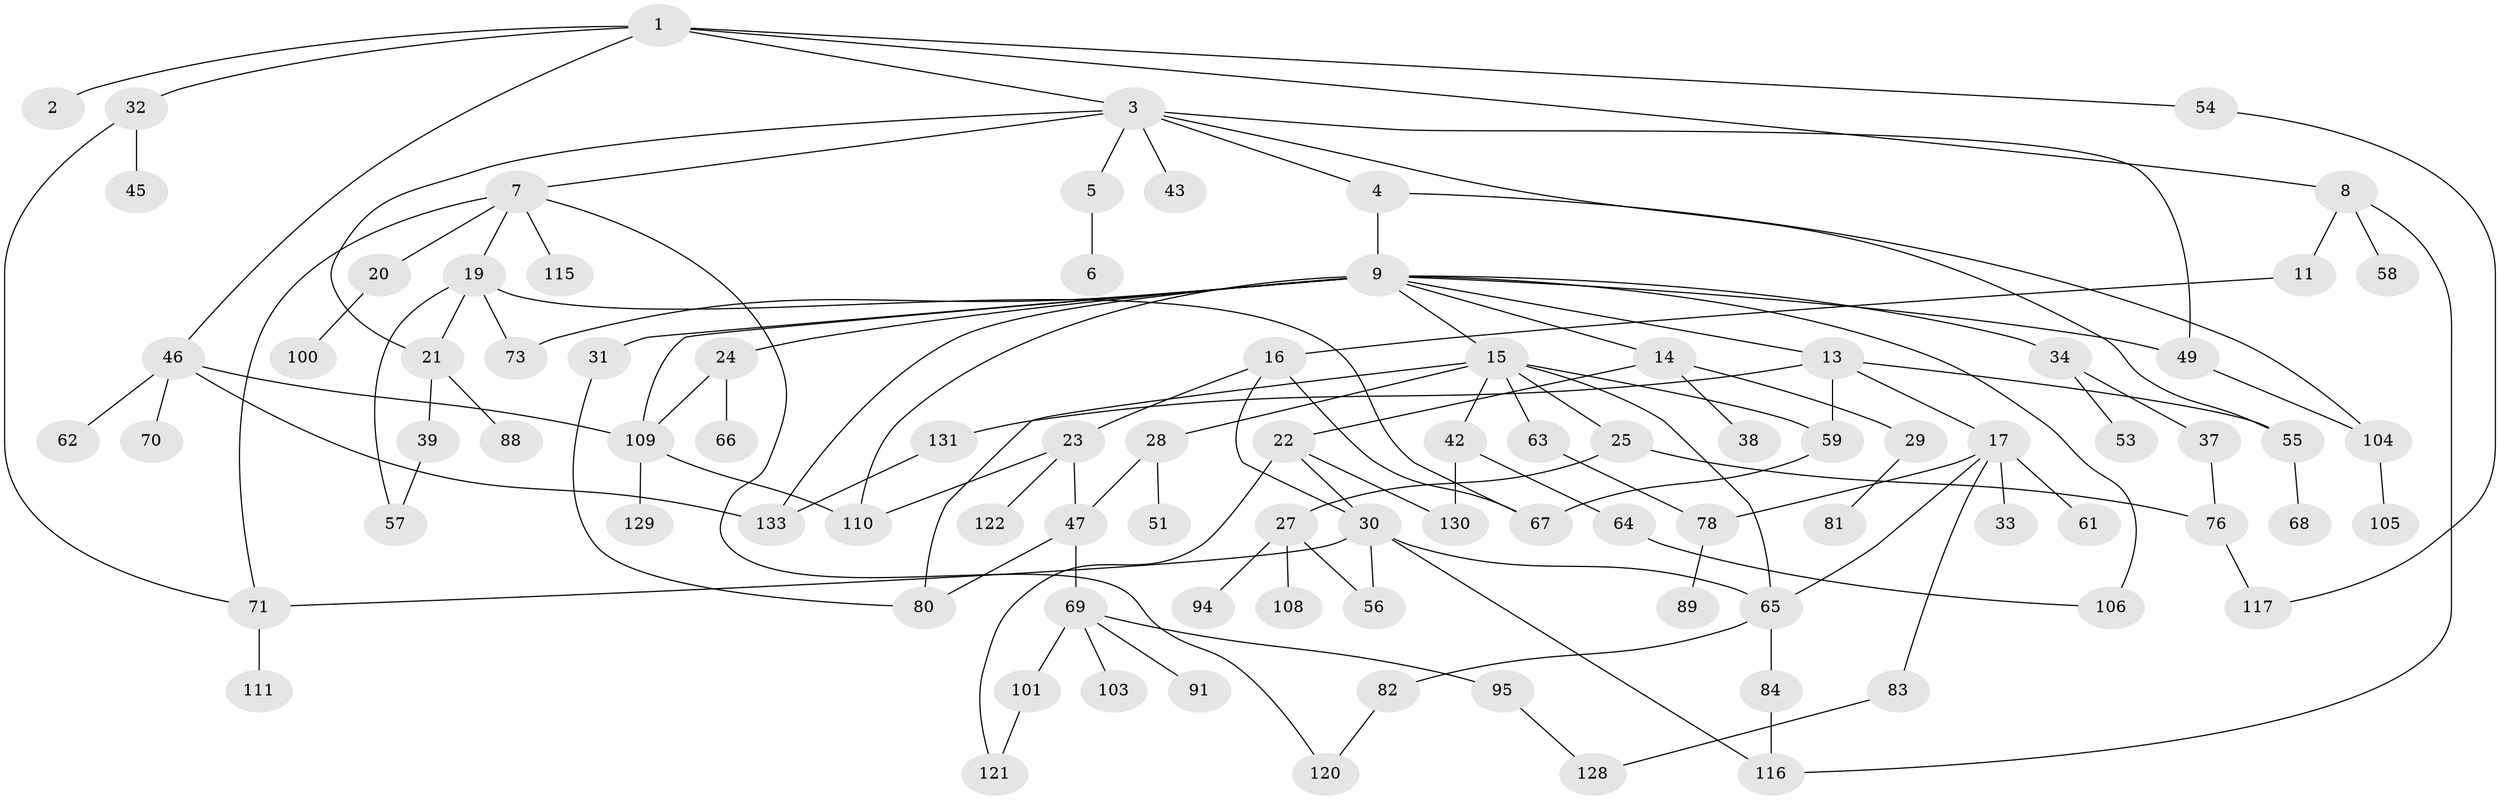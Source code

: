 // original degree distribution, {6: 0.022058823529411766, 1: 0.27205882352941174, 3: 0.16911764705882354, 2: 0.3602941176470588, 5: 0.0661764705882353, 8: 0.014705882352941176, 4: 0.08823529411764706, 7: 0.007352941176470588}
// Generated by graph-tools (version 1.1) at 2025/41/03/06/25 10:41:30]
// undirected, 92 vertices, 125 edges
graph export_dot {
graph [start="1"]
  node [color=gray90,style=filled];
  1 [super="+26"];
  2;
  3 [super="+10"];
  4 [super="+41"];
  5;
  6 [super="+50"];
  7 [super="+114"];
  8 [super="+36"];
  9 [super="+12"];
  11;
  13;
  14 [super="+90"];
  15 [super="+87"];
  16 [super="+126"];
  17 [super="+18"];
  19 [super="+97"];
  20 [super="+44"];
  21 [super="+93"];
  22 [super="+98"];
  23 [super="+35"];
  24 [super="+119"];
  25;
  27 [super="+123"];
  28;
  29 [super="+135"];
  30 [super="+48"];
  31;
  32 [super="+40"];
  33;
  34;
  37 [super="+96"];
  38;
  39;
  42 [super="+113"];
  43;
  45 [super="+92"];
  46;
  47;
  49 [super="+52"];
  51;
  53 [super="+72"];
  54 [super="+60"];
  55 [super="+75"];
  56 [super="+134"];
  57;
  58;
  59 [super="+125"];
  61;
  62 [super="+136"];
  63;
  64 [super="+85"];
  65 [super="+77"];
  66 [super="+127"];
  67;
  68 [super="+86"];
  69 [super="+99"];
  70;
  71 [super="+74"];
  73;
  76;
  78 [super="+79"];
  80 [super="+107"];
  81;
  82 [super="+102"];
  83;
  84;
  88;
  89;
  91;
  94;
  95 [super="+112"];
  100;
  101;
  103;
  104 [super="+118"];
  105;
  106;
  108;
  109 [super="+124"];
  110;
  111;
  115;
  116;
  117;
  120;
  121 [super="+132"];
  122;
  128;
  129;
  130;
  131;
  133;
  1 -- 2;
  1 -- 3;
  1 -- 8;
  1 -- 46;
  1 -- 54;
  1 -- 32;
  3 -- 4;
  3 -- 5;
  3 -- 7;
  3 -- 55;
  3 -- 43;
  3 -- 21;
  3 -- 49;
  4 -- 9;
  4 -- 104;
  5 -- 6;
  7 -- 19;
  7 -- 20;
  7 -- 71;
  7 -- 120;
  7 -- 115;
  8 -- 11;
  8 -- 58;
  8 -- 116;
  9 -- 24;
  9 -- 31;
  9 -- 34;
  9 -- 109;
  9 -- 110;
  9 -- 133;
  9 -- 73;
  9 -- 49;
  9 -- 106;
  9 -- 13;
  9 -- 14;
  9 -- 15;
  11 -- 16;
  13 -- 17;
  13 -- 59;
  13 -- 131;
  13 -- 55;
  14 -- 22;
  14 -- 29;
  14 -- 38;
  15 -- 25;
  15 -- 28;
  15 -- 42;
  15 -- 63;
  15 -- 65;
  15 -- 80;
  15 -- 59;
  16 -- 23;
  16 -- 67;
  16 -- 30;
  17 -- 83;
  17 -- 65;
  17 -- 61;
  17 -- 33;
  17 -- 78;
  19 -- 57;
  19 -- 73;
  19 -- 67;
  19 -- 21;
  20 -- 100;
  21 -- 39;
  21 -- 88;
  22 -- 30;
  22 -- 121;
  22 -- 130;
  23 -- 122;
  23 -- 47;
  23 -- 110;
  24 -- 66;
  24 -- 109;
  25 -- 27;
  25 -- 76;
  27 -- 94;
  27 -- 108;
  27 -- 56;
  28 -- 47;
  28 -- 51;
  29 -- 81;
  30 -- 56;
  30 -- 71;
  30 -- 116;
  30 -- 65;
  31 -- 80;
  32 -- 45;
  32 -- 71;
  34 -- 37;
  34 -- 53;
  37 -- 76;
  39 -- 57;
  42 -- 64;
  42 -- 130;
  46 -- 62;
  46 -- 70;
  46 -- 133;
  46 -- 109;
  47 -- 69;
  47 -- 80;
  49 -- 104;
  54 -- 117;
  55 -- 68;
  59 -- 67;
  63 -- 78;
  64 -- 106;
  65 -- 82;
  65 -- 84;
  69 -- 91;
  69 -- 95;
  69 -- 101;
  69 -- 103;
  71 -- 111;
  76 -- 117;
  78 -- 89;
  82 -- 120;
  83 -- 128;
  84 -- 116;
  95 -- 128;
  101 -- 121;
  104 -- 105;
  109 -- 129;
  109 -- 110;
  131 -- 133;
}
